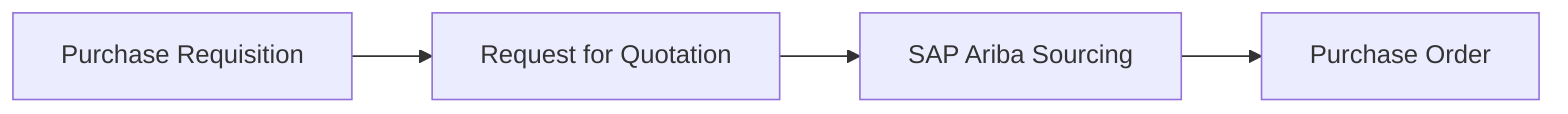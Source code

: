 graph LR
    PR[Purchase Requisition] --> RFQ[Request for Quotation]
    RFQ --> Ariba[SAP Ariba Sourcing]
    Ariba --> PO[Purchase Order]
